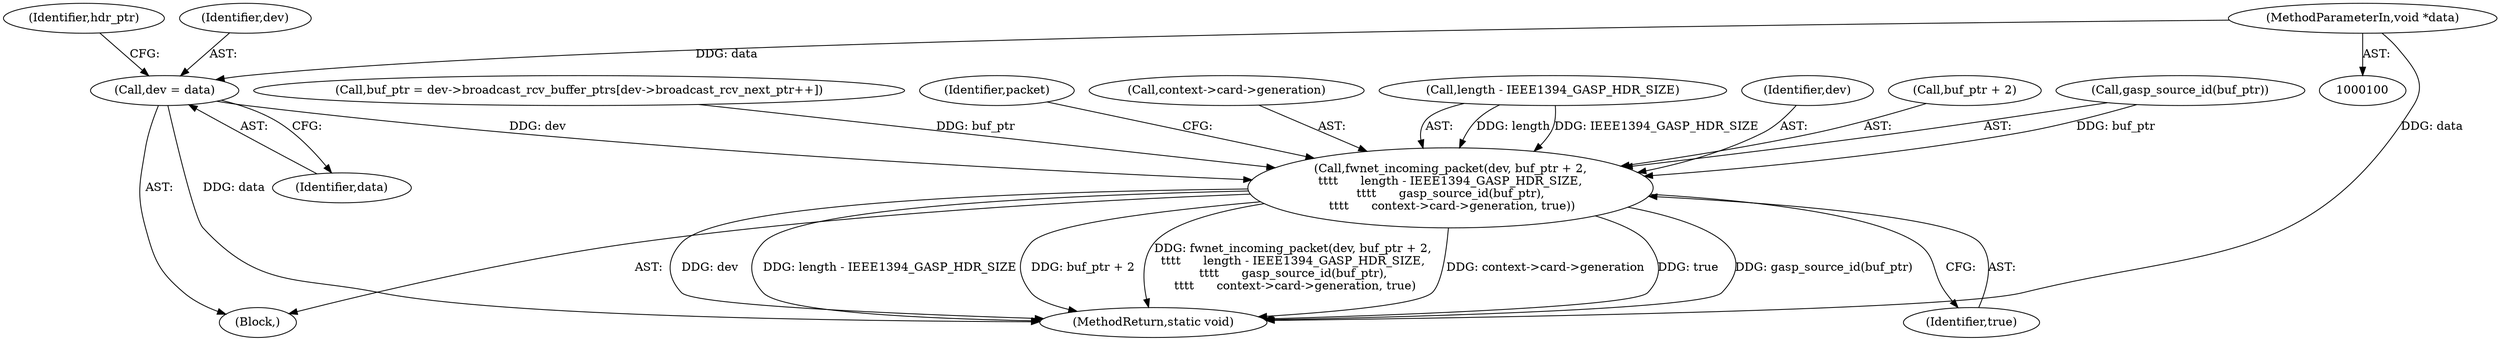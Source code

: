 digraph "0_linux_667121ace9dbafb368618dbabcf07901c962ddac_0@pointer" {
"1000115" [label="(Call,dev = data)"];
"1000105" [label="(MethodParameterIn,void *data)"];
"1000169" [label="(Call,fwnet_incoming_packet(dev, buf_ptr + 2,\n\t\t\t\t      length - IEEE1394_GASP_HDR_SIZE,\n\t\t\t\t      gasp_source_id(buf_ptr),\n \t\t\t\t      context->card->generation, true))"];
"1000259" [label="(MethodReturn,static void)"];
"1000115" [label="(Call,dev = data)"];
"1000171" [label="(Call,buf_ptr + 2)"];
"1000177" [label="(Call,gasp_source_id(buf_ptr))"];
"1000169" [label="(Call,fwnet_incoming_packet(dev, buf_ptr + 2,\n\t\t\t\t      length - IEEE1394_GASP_HDR_SIZE,\n\t\t\t\t      gasp_source_id(buf_ptr),\n \t\t\t\t      context->card->generation, true))"];
"1000119" [label="(Identifier,hdr_ptr)"];
"1000140" [label="(Call,buf_ptr = dev->broadcast_rcv_buffer_ptrs[dev->broadcast_rcv_next_ptr++])"];
"1000187" [label="(Identifier,packet)"];
"1000117" [label="(Identifier,data)"];
"1000105" [label="(MethodParameterIn,void *data)"];
"1000106" [label="(Block,)"];
"1000116" [label="(Identifier,dev)"];
"1000184" [label="(Identifier,true)"];
"1000179" [label="(Call,context->card->generation)"];
"1000174" [label="(Call,length - IEEE1394_GASP_HDR_SIZE)"];
"1000170" [label="(Identifier,dev)"];
"1000115" -> "1000106"  [label="AST: "];
"1000115" -> "1000117"  [label="CFG: "];
"1000116" -> "1000115"  [label="AST: "];
"1000117" -> "1000115"  [label="AST: "];
"1000119" -> "1000115"  [label="CFG: "];
"1000115" -> "1000259"  [label="DDG: data"];
"1000105" -> "1000115"  [label="DDG: data"];
"1000115" -> "1000169"  [label="DDG: dev"];
"1000105" -> "1000100"  [label="AST: "];
"1000105" -> "1000259"  [label="DDG: data"];
"1000169" -> "1000106"  [label="AST: "];
"1000169" -> "1000184"  [label="CFG: "];
"1000170" -> "1000169"  [label="AST: "];
"1000171" -> "1000169"  [label="AST: "];
"1000174" -> "1000169"  [label="AST: "];
"1000177" -> "1000169"  [label="AST: "];
"1000179" -> "1000169"  [label="AST: "];
"1000184" -> "1000169"  [label="AST: "];
"1000187" -> "1000169"  [label="CFG: "];
"1000169" -> "1000259"  [label="DDG: buf_ptr + 2"];
"1000169" -> "1000259"  [label="DDG: fwnet_incoming_packet(dev, buf_ptr + 2,\n\t\t\t\t      length - IEEE1394_GASP_HDR_SIZE,\n\t\t\t\t      gasp_source_id(buf_ptr),\n \t\t\t\t      context->card->generation, true)"];
"1000169" -> "1000259"  [label="DDG: context->card->generation"];
"1000169" -> "1000259"  [label="DDG: true"];
"1000169" -> "1000259"  [label="DDG: gasp_source_id(buf_ptr)"];
"1000169" -> "1000259"  [label="DDG: dev"];
"1000169" -> "1000259"  [label="DDG: length - IEEE1394_GASP_HDR_SIZE"];
"1000140" -> "1000169"  [label="DDG: buf_ptr"];
"1000174" -> "1000169"  [label="DDG: length"];
"1000174" -> "1000169"  [label="DDG: IEEE1394_GASP_HDR_SIZE"];
"1000177" -> "1000169"  [label="DDG: buf_ptr"];
}
